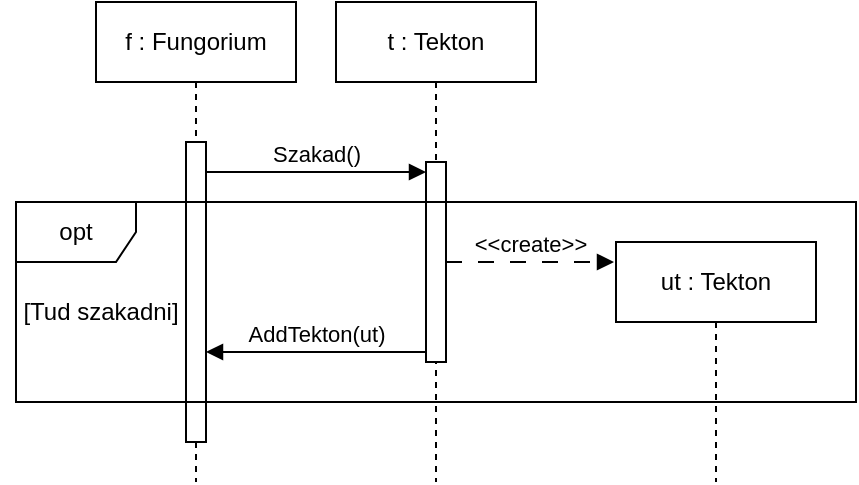 <mxfile version="26.0.16">
  <diagram name="Page-1" id="jyKlAJJ9NLUasiOqqjGp">
    <mxGraphModel dx="819" dy="469" grid="1" gridSize="10" guides="1" tooltips="1" connect="1" arrows="1" fold="1" page="0" pageScale="1" pageWidth="850" pageHeight="1100" math="0" shadow="0">
      <root>
        <mxCell id="0" />
        <mxCell id="1" parent="0" />
        <mxCell id="ibCAYDNQj_hkH_2NKTYt-11" value="f : Fungorium" style="shape=umlLifeline;perimeter=lifelinePerimeter;whiteSpace=wrap;html=1;container=1;dropTarget=0;collapsible=0;recursiveResize=0;outlineConnect=0;portConstraint=eastwest;newEdgeStyle={&quot;curved&quot;:0,&quot;rounded&quot;:0};" parent="1" vertex="1">
          <mxGeometry x="80" y="160" width="100" height="240" as="geometry" />
        </mxCell>
        <mxCell id="ibCAYDNQj_hkH_2NKTYt-12" value="" style="html=1;points=[[0,0,0,0,5],[0,1,0,0,-5],[1,0,0,0,5],[1,1,0,0,-5]];perimeter=orthogonalPerimeter;outlineConnect=0;targetShapes=umlLifeline;portConstraint=eastwest;newEdgeStyle={&quot;curved&quot;:0,&quot;rounded&quot;:0};" parent="ibCAYDNQj_hkH_2NKTYt-11" vertex="1">
          <mxGeometry x="45" y="70" width="10" height="150" as="geometry" />
        </mxCell>
        <mxCell id="ibCAYDNQj_hkH_2NKTYt-14" value="t : Tekton" style="shape=umlLifeline;perimeter=lifelinePerimeter;whiteSpace=wrap;html=1;container=1;dropTarget=0;collapsible=0;recursiveResize=0;outlineConnect=0;portConstraint=eastwest;newEdgeStyle={&quot;curved&quot;:0,&quot;rounded&quot;:0};" parent="1" vertex="1">
          <mxGeometry x="200" y="160" width="100" height="240" as="geometry" />
        </mxCell>
        <mxCell id="-NK9o3lA4V6ig4OqipYy-1" value="" style="html=1;points=[[0,0,0,0,5],[0,1,0,0,-5],[1,0,0,0,5],[1,1,0,0,-5]];perimeter=orthogonalPerimeter;outlineConnect=0;targetShapes=umlLifeline;portConstraint=eastwest;newEdgeStyle={&quot;curved&quot;:0,&quot;rounded&quot;:0};" vertex="1" parent="ibCAYDNQj_hkH_2NKTYt-14">
          <mxGeometry x="45" y="80" width="10" height="100" as="geometry" />
        </mxCell>
        <mxCell id="1TU57Vx-UNmc1sneNFIU-1" value="opt" style="shape=umlFrame;whiteSpace=wrap;html=1;pointerEvents=0;" parent="1" vertex="1">
          <mxGeometry x="40" y="260" width="420" height="100" as="geometry" />
        </mxCell>
        <mxCell id="1TU57Vx-UNmc1sneNFIU-3" value="[Tud szakadni]" style="text;html=1;align=center;verticalAlign=middle;resizable=0;points=[];autosize=1;strokeColor=none;fillColor=none;" parent="1" vertex="1">
          <mxGeometry x="32" y="300" width="100" height="30" as="geometry" />
        </mxCell>
        <mxCell id="1TU57Vx-UNmc1sneNFIU-8" value="ut : Tekton" style="shape=umlLifeline;perimeter=lifelinePerimeter;whiteSpace=wrap;html=1;container=1;dropTarget=0;collapsible=0;recursiveResize=0;outlineConnect=0;portConstraint=eastwest;newEdgeStyle={&quot;curved&quot;:0,&quot;rounded&quot;:0};" parent="1" vertex="1">
          <mxGeometry x="340" y="280" width="100" height="120" as="geometry" />
        </mxCell>
        <mxCell id="1TU57Vx-UNmc1sneNFIU-9" value="&amp;lt;&amp;lt;create&amp;gt;&amp;gt;" style="html=1;verticalAlign=bottom;endArrow=block;curved=0;rounded=0;dashed=1;dashPattern=8 8;" parent="1" edge="1">
          <mxGeometry width="80" relative="1" as="geometry">
            <mxPoint x="255" y="290" as="sourcePoint" />
            <mxPoint x="339" y="290" as="targetPoint" />
          </mxGeometry>
        </mxCell>
        <mxCell id="-NK9o3lA4V6ig4OqipYy-2" value="Szakad()" style="html=1;verticalAlign=bottom;endArrow=block;curved=0;rounded=0;entryX=0;entryY=0;entryDx=0;entryDy=5;" edge="1" target="-NK9o3lA4V6ig4OqipYy-1" parent="1" source="ibCAYDNQj_hkH_2NKTYt-12">
          <mxGeometry relative="1" as="geometry">
            <mxPoint x="175" y="245" as="sourcePoint" />
          </mxGeometry>
        </mxCell>
        <mxCell id="-NK9o3lA4V6ig4OqipYy-9" value="AddTekton(ut)" style="html=1;verticalAlign=bottom;endArrow=block;curved=0;rounded=0;exitX=0;exitY=1;exitDx=0;exitDy=-5;exitPerimeter=0;" edge="1" parent="1" source="-NK9o3lA4V6ig4OqipYy-1" target="ibCAYDNQj_hkH_2NKTYt-12">
          <mxGeometry width="80" relative="1" as="geometry">
            <mxPoint x="230" y="330" as="sourcePoint" />
            <mxPoint x="370" y="350" as="targetPoint" />
          </mxGeometry>
        </mxCell>
      </root>
    </mxGraphModel>
  </diagram>
</mxfile>
